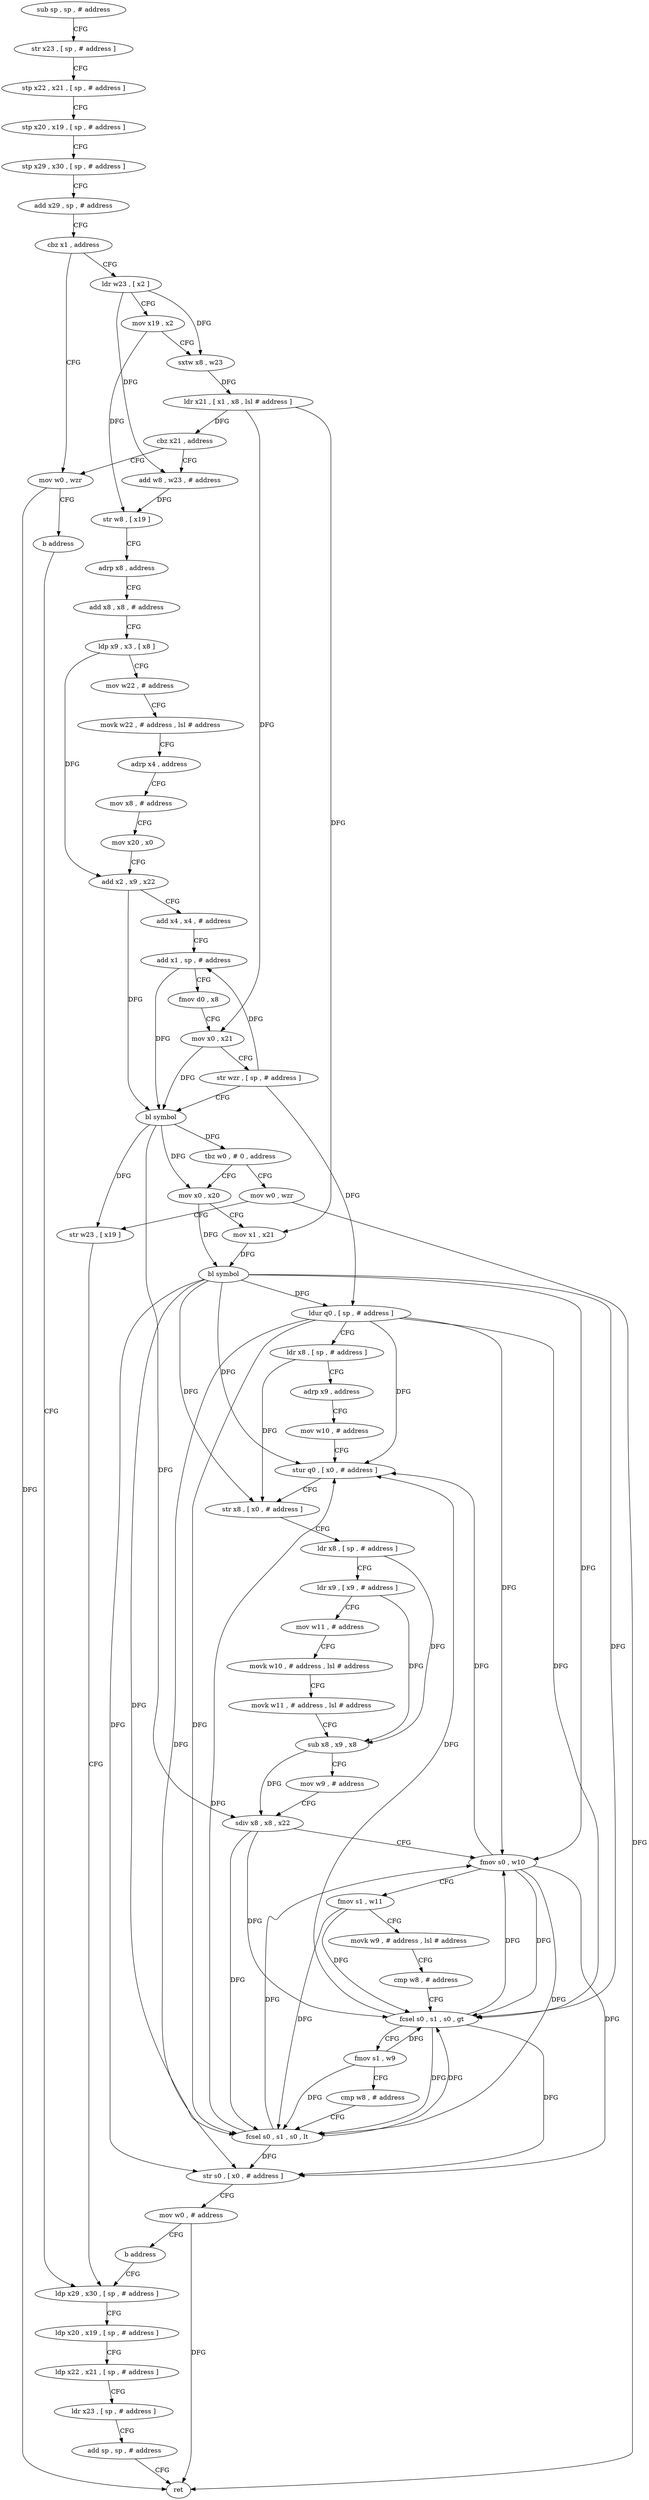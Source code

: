 digraph "func" {
"4246252" [label = "sub sp , sp , # address" ]
"4246256" [label = "str x23 , [ sp , # address ]" ]
"4246260" [label = "stp x22 , x21 , [ sp , # address ]" ]
"4246264" [label = "stp x20 , x19 , [ sp , # address ]" ]
"4246268" [label = "stp x29 , x30 , [ sp , # address ]" ]
"4246272" [label = "add x29 , sp , # address" ]
"4246276" [label = "cbz x1 , address" ]
"4246484" [label = "mov w0 , wzr" ]
"4246280" [label = "ldr w23 , [ x2 ]" ]
"4246488" [label = "b address" ]
"4246500" [label = "ldp x29 , x30 , [ sp , # address ]" ]
"4246284" [label = "mov x19 , x2" ]
"4246288" [label = "sxtw x8 , w23" ]
"4246292" [label = "ldr x21 , [ x1 , x8 , lsl # address ]" ]
"4246296" [label = "cbz x21 , address" ]
"4246300" [label = "add w8 , w23 , # address" ]
"4246504" [label = "ldp x20 , x19 , [ sp , # address ]" ]
"4246508" [label = "ldp x22 , x21 , [ sp , # address ]" ]
"4246512" [label = "ldr x23 , [ sp , # address ]" ]
"4246516" [label = "add sp , sp , # address" ]
"4246520" [label = "ret" ]
"4246304" [label = "str w8 , [ x19 ]" ]
"4246308" [label = "adrp x8 , address" ]
"4246312" [label = "add x8 , x8 , # address" ]
"4246316" [label = "ldp x9 , x3 , [ x8 ]" ]
"4246320" [label = "mov w22 , # address" ]
"4246324" [label = "movk w22 , # address , lsl # address" ]
"4246328" [label = "adrp x4 , address" ]
"4246332" [label = "mov x8 , # address" ]
"4246336" [label = "mov x20 , x0" ]
"4246340" [label = "add x2 , x9 , x22" ]
"4246344" [label = "add x4 , x4 , # address" ]
"4246348" [label = "add x1 , sp , # address" ]
"4246352" [label = "fmov d0 , x8" ]
"4246356" [label = "mov x0 , x21" ]
"4246360" [label = "str wzr , [ sp , # address ]" ]
"4246364" [label = "bl symbol" ]
"4246368" [label = "tbz w0 , # 0 , address" ]
"4246492" [label = "mov w0 , wzr" ]
"4246372" [label = "mov x0 , x20" ]
"4246496" [label = "str w23 , [ x19 ]" ]
"4246376" [label = "mov x1 , x21" ]
"4246380" [label = "bl symbol" ]
"4246384" [label = "ldur q0 , [ sp , # address ]" ]
"4246388" [label = "ldr x8 , [ sp , # address ]" ]
"4246392" [label = "adrp x9 , address" ]
"4246396" [label = "mov w10 , # address" ]
"4246400" [label = "stur q0 , [ x0 , # address ]" ]
"4246404" [label = "str x8 , [ x0 , # address ]" ]
"4246408" [label = "ldr x8 , [ sp , # address ]" ]
"4246412" [label = "ldr x9 , [ x9 , # address ]" ]
"4246416" [label = "mov w11 , # address" ]
"4246420" [label = "movk w10 , # address , lsl # address" ]
"4246424" [label = "movk w11 , # address , lsl # address" ]
"4246428" [label = "sub x8 , x9 , x8" ]
"4246432" [label = "mov w9 , # address" ]
"4246436" [label = "sdiv x8 , x8 , x22" ]
"4246440" [label = "fmov s0 , w10" ]
"4246444" [label = "fmov s1 , w11" ]
"4246448" [label = "movk w9 , # address , lsl # address" ]
"4246452" [label = "cmp w8 , # address" ]
"4246456" [label = "fcsel s0 , s1 , s0 , gt" ]
"4246460" [label = "fmov s1 , w9" ]
"4246464" [label = "cmp w8 , # address" ]
"4246468" [label = "fcsel s0 , s1 , s0 , lt" ]
"4246472" [label = "str s0 , [ x0 , # address ]" ]
"4246476" [label = "mov w0 , # address" ]
"4246480" [label = "b address" ]
"4246252" -> "4246256" [ label = "CFG" ]
"4246256" -> "4246260" [ label = "CFG" ]
"4246260" -> "4246264" [ label = "CFG" ]
"4246264" -> "4246268" [ label = "CFG" ]
"4246268" -> "4246272" [ label = "CFG" ]
"4246272" -> "4246276" [ label = "CFG" ]
"4246276" -> "4246484" [ label = "CFG" ]
"4246276" -> "4246280" [ label = "CFG" ]
"4246484" -> "4246488" [ label = "CFG" ]
"4246484" -> "4246520" [ label = "DFG" ]
"4246280" -> "4246284" [ label = "CFG" ]
"4246280" -> "4246288" [ label = "DFG" ]
"4246280" -> "4246300" [ label = "DFG" ]
"4246488" -> "4246500" [ label = "CFG" ]
"4246500" -> "4246504" [ label = "CFG" ]
"4246284" -> "4246288" [ label = "CFG" ]
"4246284" -> "4246304" [ label = "DFG" ]
"4246288" -> "4246292" [ label = "DFG" ]
"4246292" -> "4246296" [ label = "DFG" ]
"4246292" -> "4246356" [ label = "DFG" ]
"4246292" -> "4246376" [ label = "DFG" ]
"4246296" -> "4246484" [ label = "CFG" ]
"4246296" -> "4246300" [ label = "CFG" ]
"4246300" -> "4246304" [ label = "DFG" ]
"4246504" -> "4246508" [ label = "CFG" ]
"4246508" -> "4246512" [ label = "CFG" ]
"4246512" -> "4246516" [ label = "CFG" ]
"4246516" -> "4246520" [ label = "CFG" ]
"4246304" -> "4246308" [ label = "CFG" ]
"4246308" -> "4246312" [ label = "CFG" ]
"4246312" -> "4246316" [ label = "CFG" ]
"4246316" -> "4246320" [ label = "CFG" ]
"4246316" -> "4246340" [ label = "DFG" ]
"4246320" -> "4246324" [ label = "CFG" ]
"4246324" -> "4246328" [ label = "CFG" ]
"4246328" -> "4246332" [ label = "CFG" ]
"4246332" -> "4246336" [ label = "CFG" ]
"4246336" -> "4246340" [ label = "CFG" ]
"4246340" -> "4246344" [ label = "CFG" ]
"4246340" -> "4246364" [ label = "DFG" ]
"4246344" -> "4246348" [ label = "CFG" ]
"4246348" -> "4246352" [ label = "CFG" ]
"4246348" -> "4246364" [ label = "DFG" ]
"4246352" -> "4246356" [ label = "CFG" ]
"4246356" -> "4246360" [ label = "CFG" ]
"4246356" -> "4246364" [ label = "DFG" ]
"4246360" -> "4246364" [ label = "CFG" ]
"4246360" -> "4246348" [ label = "DFG" ]
"4246360" -> "4246384" [ label = "DFG" ]
"4246364" -> "4246368" [ label = "DFG" ]
"4246364" -> "4246496" [ label = "DFG" ]
"4246364" -> "4246372" [ label = "DFG" ]
"4246364" -> "4246436" [ label = "DFG" ]
"4246368" -> "4246492" [ label = "CFG" ]
"4246368" -> "4246372" [ label = "CFG" ]
"4246492" -> "4246496" [ label = "CFG" ]
"4246492" -> "4246520" [ label = "DFG" ]
"4246372" -> "4246376" [ label = "CFG" ]
"4246372" -> "4246380" [ label = "DFG" ]
"4246496" -> "4246500" [ label = "CFG" ]
"4246376" -> "4246380" [ label = "DFG" ]
"4246380" -> "4246384" [ label = "DFG" ]
"4246380" -> "4246400" [ label = "DFG" ]
"4246380" -> "4246404" [ label = "DFG" ]
"4246380" -> "4246472" [ label = "DFG" ]
"4246380" -> "4246440" [ label = "DFG" ]
"4246380" -> "4246456" [ label = "DFG" ]
"4246380" -> "4246468" [ label = "DFG" ]
"4246384" -> "4246388" [ label = "CFG" ]
"4246384" -> "4246400" [ label = "DFG" ]
"4246384" -> "4246440" [ label = "DFG" ]
"4246384" -> "4246456" [ label = "DFG" ]
"4246384" -> "4246468" [ label = "DFG" ]
"4246384" -> "4246472" [ label = "DFG" ]
"4246388" -> "4246392" [ label = "CFG" ]
"4246388" -> "4246404" [ label = "DFG" ]
"4246392" -> "4246396" [ label = "CFG" ]
"4246396" -> "4246400" [ label = "CFG" ]
"4246400" -> "4246404" [ label = "CFG" ]
"4246404" -> "4246408" [ label = "CFG" ]
"4246408" -> "4246412" [ label = "CFG" ]
"4246408" -> "4246428" [ label = "DFG" ]
"4246412" -> "4246416" [ label = "CFG" ]
"4246412" -> "4246428" [ label = "DFG" ]
"4246416" -> "4246420" [ label = "CFG" ]
"4246420" -> "4246424" [ label = "CFG" ]
"4246424" -> "4246428" [ label = "CFG" ]
"4246428" -> "4246432" [ label = "CFG" ]
"4246428" -> "4246436" [ label = "DFG" ]
"4246432" -> "4246436" [ label = "CFG" ]
"4246436" -> "4246440" [ label = "CFG" ]
"4246436" -> "4246456" [ label = "DFG" ]
"4246436" -> "4246468" [ label = "DFG" ]
"4246440" -> "4246444" [ label = "CFG" ]
"4246440" -> "4246400" [ label = "DFG" ]
"4246440" -> "4246456" [ label = "DFG" ]
"4246440" -> "4246468" [ label = "DFG" ]
"4246440" -> "4246472" [ label = "DFG" ]
"4246444" -> "4246448" [ label = "CFG" ]
"4246444" -> "4246456" [ label = "DFG" ]
"4246444" -> "4246468" [ label = "DFG" ]
"4246448" -> "4246452" [ label = "CFG" ]
"4246452" -> "4246456" [ label = "CFG" ]
"4246456" -> "4246460" [ label = "CFG" ]
"4246456" -> "4246400" [ label = "DFG" ]
"4246456" -> "4246440" [ label = "DFG" ]
"4246456" -> "4246468" [ label = "DFG" ]
"4246456" -> "4246472" [ label = "DFG" ]
"4246460" -> "4246464" [ label = "CFG" ]
"4246460" -> "4246456" [ label = "DFG" ]
"4246460" -> "4246468" [ label = "DFG" ]
"4246464" -> "4246468" [ label = "CFG" ]
"4246468" -> "4246472" [ label = "DFG" ]
"4246468" -> "4246400" [ label = "DFG" ]
"4246468" -> "4246440" [ label = "DFG" ]
"4246468" -> "4246456" [ label = "DFG" ]
"4246472" -> "4246476" [ label = "CFG" ]
"4246476" -> "4246480" [ label = "CFG" ]
"4246476" -> "4246520" [ label = "DFG" ]
"4246480" -> "4246500" [ label = "CFG" ]
}
